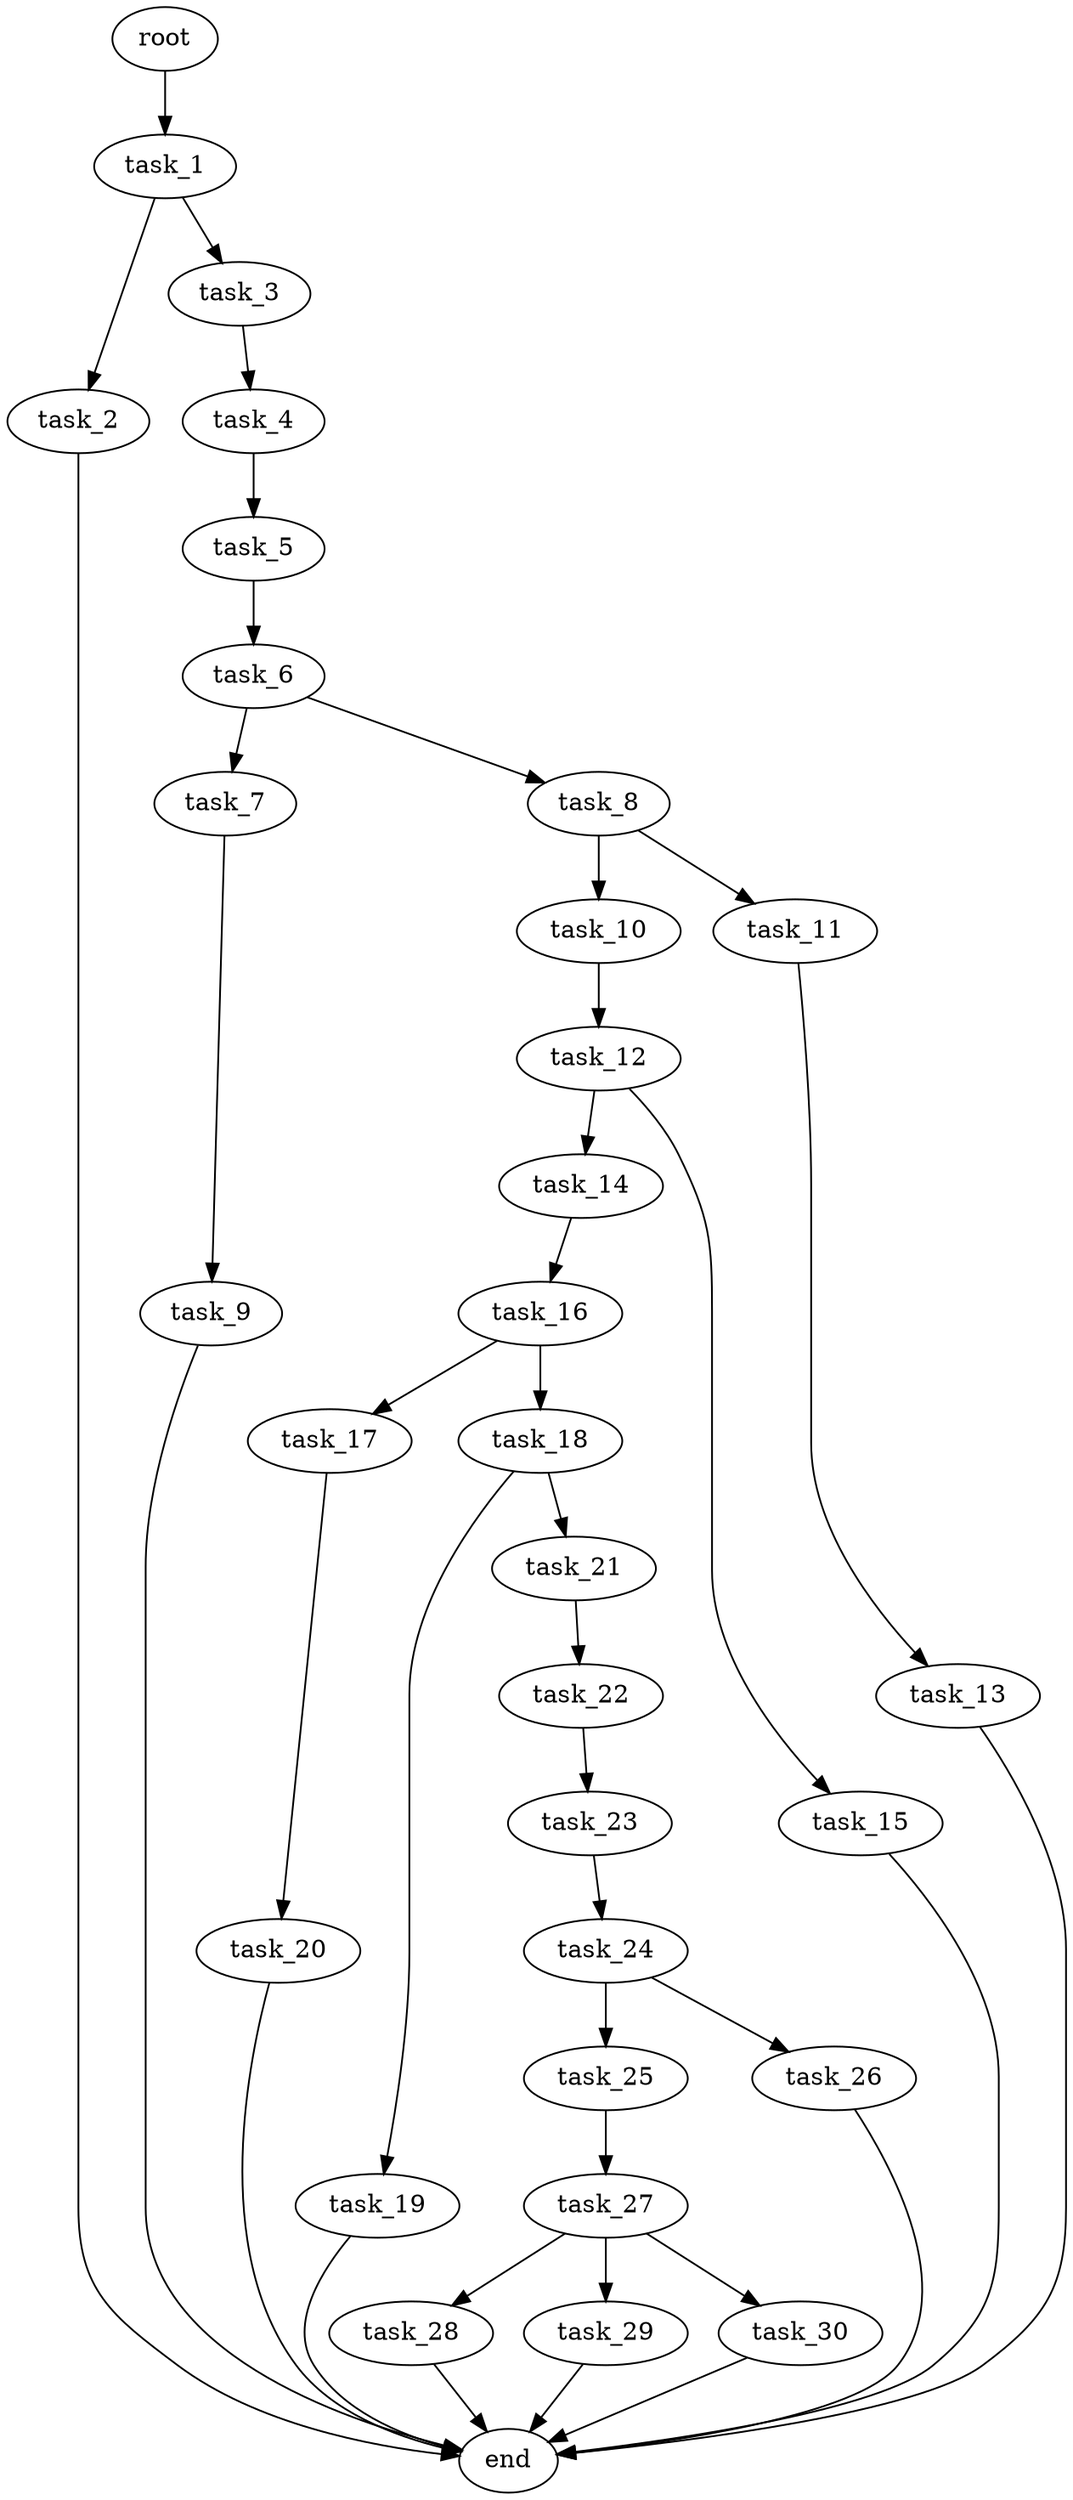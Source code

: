 digraph G {
  root [size="0.000000e+00"];
  task_1 [size="2.073571e+10"];
  task_2 [size="7.050178e+10"];
  task_3 [size="3.171090e+10"];
  task_4 [size="3.488683e+10"];
  task_5 [size="9.337070e+10"];
  task_6 [size="7.954258e+10"];
  task_7 [size="2.735302e+10"];
  task_8 [size="1.219619e+10"];
  task_9 [size="6.766546e+10"];
  task_10 [size="3.797562e+10"];
  task_11 [size="9.801625e+10"];
  task_12 [size="8.183956e+10"];
  task_13 [size="9.546134e+10"];
  task_14 [size="8.046354e+10"];
  task_15 [size="2.905236e+10"];
  task_16 [size="2.877016e+10"];
  task_17 [size="7.141699e+10"];
  task_18 [size="3.464289e+10"];
  task_19 [size="4.424319e+10"];
  task_20 [size="2.565183e+10"];
  task_21 [size="4.791314e+10"];
  task_22 [size="2.021478e+10"];
  task_23 [size="5.386241e+10"];
  task_24 [size="9.330306e+10"];
  task_25 [size="6.962017e+10"];
  task_26 [size="1.373592e+10"];
  task_27 [size="6.157155e+10"];
  task_28 [size="5.868718e+10"];
  task_29 [size="2.425338e+10"];
  task_30 [size="6.698670e+10"];
  end [size="0.000000e+00"];

  root -> task_1 [size="1.000000e-12"];
  task_1 -> task_2 [size="7.050178e+08"];
  task_1 -> task_3 [size="3.171090e+08"];
  task_2 -> end [size="1.000000e-12"];
  task_3 -> task_4 [size="3.488683e+08"];
  task_4 -> task_5 [size="9.337070e+08"];
  task_5 -> task_6 [size="7.954258e+08"];
  task_6 -> task_7 [size="2.735302e+08"];
  task_6 -> task_8 [size="1.219619e+08"];
  task_7 -> task_9 [size="6.766546e+08"];
  task_8 -> task_10 [size="3.797562e+08"];
  task_8 -> task_11 [size="9.801625e+08"];
  task_9 -> end [size="1.000000e-12"];
  task_10 -> task_12 [size="8.183956e+08"];
  task_11 -> task_13 [size="9.546134e+08"];
  task_12 -> task_14 [size="8.046354e+08"];
  task_12 -> task_15 [size="2.905236e+08"];
  task_13 -> end [size="1.000000e-12"];
  task_14 -> task_16 [size="2.877016e+08"];
  task_15 -> end [size="1.000000e-12"];
  task_16 -> task_17 [size="7.141699e+08"];
  task_16 -> task_18 [size="3.464289e+08"];
  task_17 -> task_20 [size="2.565183e+08"];
  task_18 -> task_19 [size="4.424319e+08"];
  task_18 -> task_21 [size="4.791314e+08"];
  task_19 -> end [size="1.000000e-12"];
  task_20 -> end [size="1.000000e-12"];
  task_21 -> task_22 [size="2.021478e+08"];
  task_22 -> task_23 [size="5.386241e+08"];
  task_23 -> task_24 [size="9.330306e+08"];
  task_24 -> task_25 [size="6.962017e+08"];
  task_24 -> task_26 [size="1.373592e+08"];
  task_25 -> task_27 [size="6.157155e+08"];
  task_26 -> end [size="1.000000e-12"];
  task_27 -> task_28 [size="5.868718e+08"];
  task_27 -> task_29 [size="2.425338e+08"];
  task_27 -> task_30 [size="6.698670e+08"];
  task_28 -> end [size="1.000000e-12"];
  task_29 -> end [size="1.000000e-12"];
  task_30 -> end [size="1.000000e-12"];
}
